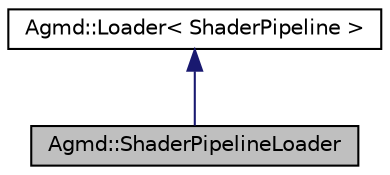 digraph "Agmd::ShaderPipelineLoader"
{
  edge [fontname="Helvetica",fontsize="10",labelfontname="Helvetica",labelfontsize="10"];
  node [fontname="Helvetica",fontsize="10",shape=record];
  Node1 [label="Agmd::ShaderPipelineLoader",height=0.2,width=0.4,color="black", fillcolor="grey75", style="filled" fontcolor="black"];
  Node2 -> Node1 [dir="back",color="midnightblue",fontsize="10",style="solid",fontname="Helvetica"];
  Node2 [label="Agmd::Loader\< ShaderPipeline \>",height=0.2,width=0.4,color="black", fillcolor="white", style="filled",URL="$class_agmd_1_1_loader.html"];
}

